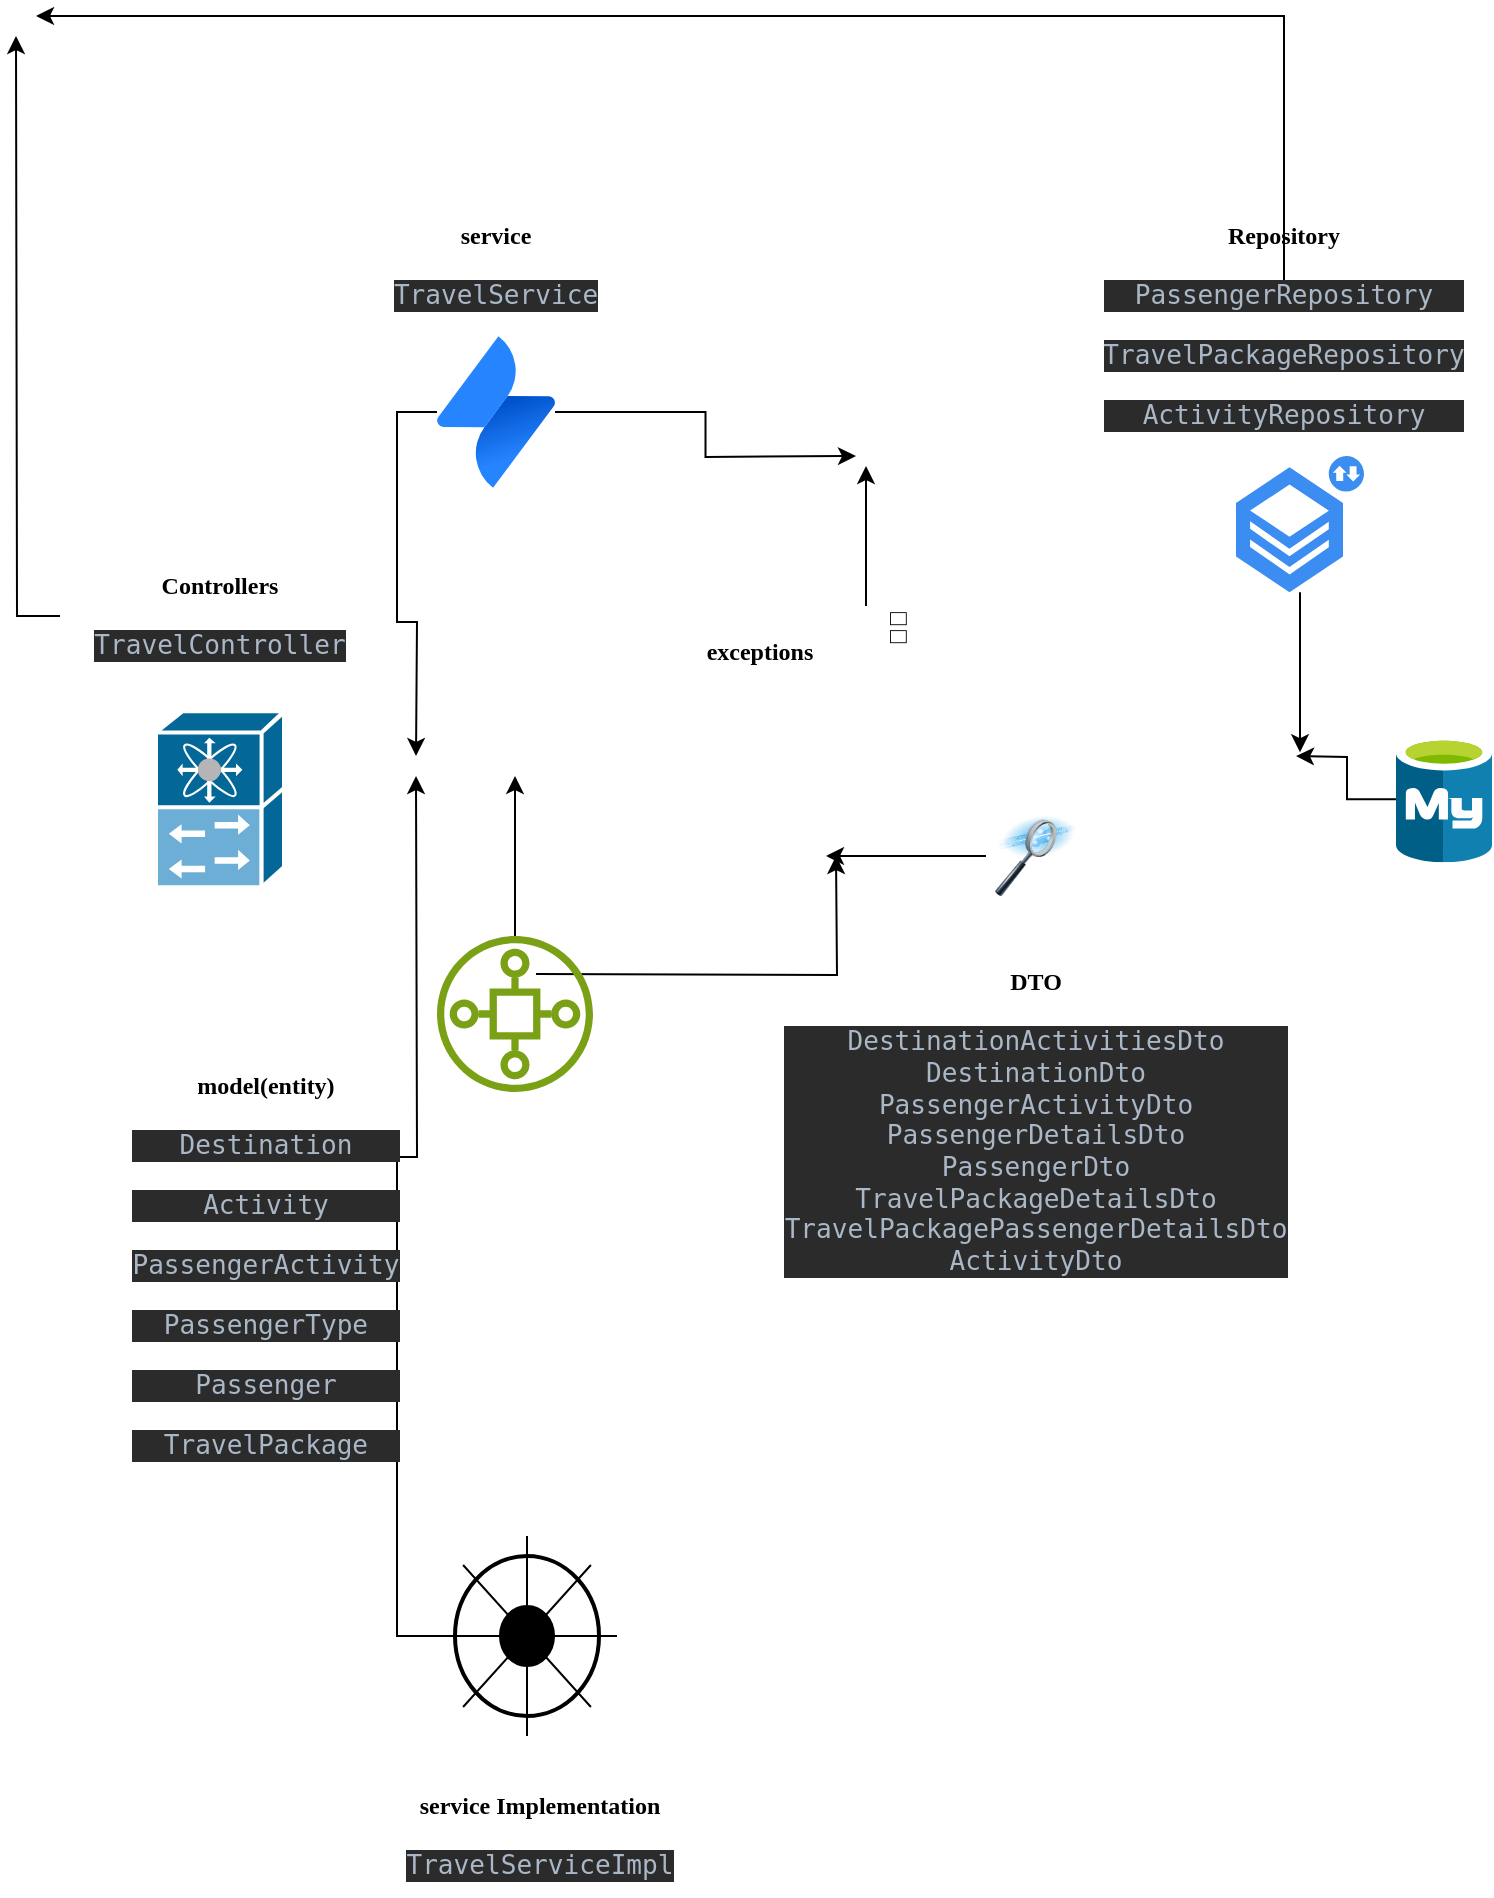 <mxfile version="22.1.21" type="device">
  <diagram name="Page-1" id="bvI4AH_eRf7j3HILgVuy">
    <mxGraphModel dx="1434" dy="1897" grid="1" gridSize="10" guides="1" tooltips="1" connect="1" arrows="1" fold="1" page="1" pageScale="1" pageWidth="850" pageHeight="1100" math="0" shadow="0">
      <root>
        <mxCell id="0" />
        <mxCell id="1" parent="0" />
        <mxCell id="CTtS5U_6qGwIuEoM6RsP-28" value="" style="edgeStyle=orthogonalEdgeStyle;rounded=0;orthogonalLoop=1;jettySize=auto;html=1;" edge="1" parent="1" source="CTtS5U_6qGwIuEoM6RsP-2">
          <mxGeometry relative="1" as="geometry">
            <mxPoint x="710" y="280" as="targetPoint" />
          </mxGeometry>
        </mxCell>
        <mxCell id="CTtS5U_6qGwIuEoM6RsP-2" value="" style="image;sketch=0;aspect=fixed;html=1;points=[];align=center;fontSize=12;image=img/lib/mscae/Azure_Database_for_MySQL_servers.svg;" vertex="1" parent="1">
          <mxGeometry x="760" y="270" width="48" height="63.16" as="geometry" />
        </mxCell>
        <mxCell id="CTtS5U_6qGwIuEoM6RsP-3" value="" style="shape=mxgraph.cisco.controllers_and_modules.10ge_fcoe;html=1;pointerEvents=1;dashed=0;fillColor=#036897;strokeColor=#ffffff;strokeWidth=2;verticalLabelPosition=bottom;verticalAlign=top;align=center;outlineConnect=0;" vertex="1" parent="1">
          <mxGeometry x="140" y="257.58" width="64" height="88" as="geometry" />
        </mxCell>
        <mxCell id="CTtS5U_6qGwIuEoM6RsP-39" value="" style="edgeStyle=orthogonalEdgeStyle;rounded=0;orthogonalLoop=1;jettySize=auto;html=1;" edge="1" parent="1" source="CTtS5U_6qGwIuEoM6RsP-9">
          <mxGeometry relative="1" as="geometry">
            <mxPoint x="70" y="-80" as="targetPoint" />
          </mxGeometry>
        </mxCell>
        <mxCell id="CTtS5U_6qGwIuEoM6RsP-9" value="&lt;b&gt;&lt;font face=&quot;Comic Sans MS&quot;&gt;Controllers&lt;br&gt;&lt;/font&gt;&lt;/b&gt;&lt;br&gt;&lt;div style=&quot;background-color: rgb(43, 43, 43); color: rgb(169, 183, 198); font-family: &amp;quot;JetBrains Mono&amp;quot;, monospace; font-size: 9.8pt;&quot;&gt;TravelController&lt;/div&gt;" style="text;strokeColor=none;align=center;fillColor=none;html=1;verticalAlign=middle;whiteSpace=wrap;rounded=0;" vertex="1" parent="1">
          <mxGeometry x="92" y="180" width="160" height="60" as="geometry" />
        </mxCell>
        <mxCell id="CTtS5U_6qGwIuEoM6RsP-35" value="" style="edgeStyle=orthogonalEdgeStyle;rounded=0;orthogonalLoop=1;jettySize=auto;html=1;" edge="1" parent="1" source="CTtS5U_6qGwIuEoM6RsP-10">
          <mxGeometry relative="1" as="geometry">
            <mxPoint x="270" y="280" as="targetPoint" />
          </mxGeometry>
        </mxCell>
        <mxCell id="CTtS5U_6qGwIuEoM6RsP-47" value="" style="edgeStyle=orthogonalEdgeStyle;rounded=0;orthogonalLoop=1;jettySize=auto;html=1;" edge="1" parent="1" source="CTtS5U_6qGwIuEoM6RsP-10">
          <mxGeometry relative="1" as="geometry">
            <mxPoint x="490" y="130" as="targetPoint" />
          </mxGeometry>
        </mxCell>
        <mxCell id="CTtS5U_6qGwIuEoM6RsP-10" value="" style="image;html=1;image=img/lib/atlassian/Jira_Service_Desk_Logo.svg;" vertex="1" parent="1">
          <mxGeometry x="280.5" y="70" width="59" height="76" as="geometry" />
        </mxCell>
        <mxCell id="CTtS5U_6qGwIuEoM6RsP-12" value="&lt;b&gt;&lt;font face=&quot;Comic Sans MS&quot;&gt;service&lt;br&gt;&lt;br&gt;&lt;/font&gt;&lt;/b&gt;&lt;div style=&quot;background-color: rgb(43, 43, 43); color: rgb(169, 183, 198); font-family: &amp;quot;JetBrains Mono&amp;quot;, monospace; font-size: 9.8pt;&quot;&gt;TravelService&lt;/div&gt;" style="text;strokeColor=none;align=center;fillColor=none;html=1;verticalAlign=middle;whiteSpace=wrap;rounded=0;" vertex="1" parent="1">
          <mxGeometry x="230" y="-10" width="160" height="90" as="geometry" />
        </mxCell>
        <mxCell id="CTtS5U_6qGwIuEoM6RsP-37" value="" style="edgeStyle=orthogonalEdgeStyle;rounded=0;orthogonalLoop=1;jettySize=auto;html=1;" edge="1" parent="1" source="CTtS5U_6qGwIuEoM6RsP-13">
          <mxGeometry relative="1" as="geometry">
            <mxPoint x="270" y="290" as="targetPoint" />
          </mxGeometry>
        </mxCell>
        <mxCell id="CTtS5U_6qGwIuEoM6RsP-13" value="" style="html=1;outlineConnect=0;whiteSpace=wrap;fillColor=#CCCCFF;shape=mxgraph.archimate3.driver;" vertex="1" parent="1">
          <mxGeometry x="280.5" y="670" width="90" height="100" as="geometry" />
        </mxCell>
        <mxCell id="CTtS5U_6qGwIuEoM6RsP-14" value="&lt;b&gt;&lt;font face=&quot;Comic Sans MS&quot;&gt;service Implementation&lt;br&gt;&lt;/font&gt;&lt;/b&gt;&lt;br&gt;&lt;div style=&quot;background-color: rgb(43, 43, 43); color: rgb(169, 183, 198); font-family: &amp;quot;JetBrains Mono&amp;quot;, monospace; font-size: 9.8pt;&quot;&gt;TravelServiceImpl&lt;/div&gt;" style="text;strokeColor=none;align=center;fillColor=none;html=1;verticalAlign=middle;whiteSpace=wrap;rounded=0;" vertex="1" parent="1">
          <mxGeometry x="252" y="790" width="160" height="60" as="geometry" />
        </mxCell>
        <mxCell id="CTtS5U_6qGwIuEoM6RsP-26" value="" style="edgeStyle=orthogonalEdgeStyle;rounded=0;orthogonalLoop=1;jettySize=auto;html=1;" edge="1" parent="1" source="CTtS5U_6qGwIuEoM6RsP-15">
          <mxGeometry relative="1" as="geometry">
            <mxPoint x="712" y="278.09" as="targetPoint" />
          </mxGeometry>
        </mxCell>
        <mxCell id="CTtS5U_6qGwIuEoM6RsP-15" value="" style="sketch=0;html=1;aspect=fixed;strokeColor=none;shadow=0;fillColor=#3B8DF1;verticalAlign=top;labelPosition=center;verticalLabelPosition=bottom;shape=mxgraph.gcp2.repository_2" vertex="1" parent="1">
          <mxGeometry x="680" y="130" width="64" height="68.09" as="geometry" />
        </mxCell>
        <mxCell id="CTtS5U_6qGwIuEoM6RsP-41" value="" style="edgeStyle=orthogonalEdgeStyle;rounded=0;orthogonalLoop=1;jettySize=auto;html=1;" edge="1" parent="1" source="CTtS5U_6qGwIuEoM6RsP-16">
          <mxGeometry relative="1" as="geometry">
            <mxPoint x="80" y="-90" as="targetPoint" />
            <Array as="points">
              <mxPoint x="704" y="-90" />
              <mxPoint x="91" y="-90" />
            </Array>
          </mxGeometry>
        </mxCell>
        <mxCell id="CTtS5U_6qGwIuEoM6RsP-16" value="&lt;b&gt;&lt;font face=&quot;Comic Sans MS&quot;&gt;Repository&lt;br&gt;&lt;br&gt;&lt;/font&gt;&lt;/b&gt;&lt;div style=&quot;background-color: rgb(43, 43, 43); color: rgb(169, 183, 198); font-family: &amp;quot;JetBrains Mono&amp;quot;, monospace; font-size: 9.8pt;&quot;&gt;PassengerRepository&lt;/div&gt;&lt;b&gt;&lt;font face=&quot;Comic Sans MS&quot;&gt;&lt;br&gt;&lt;/font&gt;&lt;/b&gt;&lt;div style=&quot;background-color: rgb(43, 43, 43); color: rgb(169, 183, 198); font-family: &amp;quot;JetBrains Mono&amp;quot;, monospace; font-size: 9.8pt;&quot;&gt;&lt;span style=&quot;font-size: 9.8pt;&quot;&gt;TravelPackageRepository&lt;/span&gt;&lt;br&gt;&lt;/div&gt;&lt;b&gt;&lt;font face=&quot;Comic Sans MS&quot;&gt;&lt;br&gt;&lt;/font&gt;&lt;/b&gt;&lt;div style=&quot;background-color: rgb(43, 43, 43); color: rgb(169, 183, 198); font-family: &amp;quot;JetBrains Mono&amp;quot;, monospace; font-size: 9.8pt;&quot;&gt;ActivityRepository&lt;/div&gt;" style="text;strokeColor=none;align=center;fillColor=none;html=1;verticalAlign=middle;whiteSpace=wrap;rounded=0;" vertex="1" parent="1">
          <mxGeometry x="674" y="50" width="60" height="30" as="geometry" />
        </mxCell>
        <mxCell id="CTtS5U_6qGwIuEoM6RsP-31" value="" style="edgeStyle=orthogonalEdgeStyle;rounded=0;orthogonalLoop=1;jettySize=auto;html=1;" edge="1" parent="1">
          <mxGeometry relative="1" as="geometry">
            <mxPoint x="330" y="389" as="sourcePoint" />
            <mxPoint x="480" y="330" as="targetPoint" />
          </mxGeometry>
        </mxCell>
        <mxCell id="CTtS5U_6qGwIuEoM6RsP-43" value="" style="edgeStyle=orthogonalEdgeStyle;rounded=0;orthogonalLoop=1;jettySize=auto;html=1;" edge="1" parent="1" source="CTtS5U_6qGwIuEoM6RsP-17">
          <mxGeometry relative="1" as="geometry">
            <mxPoint x="319.5" y="290" as="targetPoint" />
          </mxGeometry>
        </mxCell>
        <mxCell id="CTtS5U_6qGwIuEoM6RsP-17" value="" style="sketch=0;outlineConnect=0;fontColor=#232F3E;gradientColor=none;fillColor=#7AA116;strokeColor=none;dashed=0;verticalLabelPosition=bottom;verticalAlign=top;align=center;html=1;fontSize=12;fontStyle=0;aspect=fixed;pointerEvents=1;shape=mxgraph.aws4.iot_sitewise_asset_model;" vertex="1" parent="1">
          <mxGeometry x="280.5" y="370" width="78" height="78" as="geometry" />
        </mxCell>
        <mxCell id="CTtS5U_6qGwIuEoM6RsP-19" value="&lt;b&gt;&lt;font face=&quot;Comic Sans MS&quot;&gt;model(entity)&lt;br&gt;&lt;br&gt;&lt;/font&gt;&lt;/b&gt;&lt;div style=&quot;background-color: rgb(43, 43, 43); color: rgb(169, 183, 198); font-family: &amp;quot;JetBrains Mono&amp;quot;, monospace; font-size: 9.8pt;&quot;&gt;Destination&lt;/div&gt;&lt;b&gt;&lt;font face=&quot;Comic Sans MS&quot;&gt;&lt;br&gt;&lt;/font&gt;&lt;/b&gt;&lt;div style=&quot;background-color: rgb(43, 43, 43); color: rgb(169, 183, 198); font-family: &amp;quot;JetBrains Mono&amp;quot;, monospace; font-size: 9.8pt;&quot;&gt;Activity&lt;/div&gt;&lt;b&gt;&lt;font face=&quot;Comic Sans MS&quot;&gt;&lt;br&gt;&lt;/font&gt;&lt;/b&gt;&lt;div style=&quot;background-color: rgb(43, 43, 43); color: rgb(169, 183, 198); font-family: &amp;quot;JetBrains Mono&amp;quot;, monospace; font-size: 9.8pt;&quot;&gt;PassengerActivity&lt;/div&gt;&lt;b&gt;&lt;font face=&quot;Comic Sans MS&quot;&gt;&lt;br&gt;&lt;/font&gt;&lt;/b&gt;&lt;div style=&quot;background-color: rgb(43, 43, 43); color: rgb(169, 183, 198); font-family: &amp;quot;JetBrains Mono&amp;quot;, monospace; font-size: 9.8pt;&quot;&gt;PassengerType&lt;/div&gt;&lt;b&gt;&lt;font face=&quot;Comic Sans MS&quot;&gt;&lt;br&gt;&lt;/font&gt;&lt;/b&gt;&lt;div style=&quot;background-color: rgb(43, 43, 43); color: rgb(169, 183, 198); font-family: &amp;quot;JetBrains Mono&amp;quot;, monospace; font-size: 9.8pt;&quot;&gt;Passenger&lt;/div&gt;&lt;b&gt;&lt;font face=&quot;Comic Sans MS&quot;&gt;&lt;br&gt;&lt;/font&gt;&lt;/b&gt;&lt;div style=&quot;background-color: rgb(43, 43, 43); color: rgb(169, 183, 198); font-family: &amp;quot;JetBrains Mono&amp;quot;, monospace; font-size: 9.8pt;&quot;&gt;TravelPackage&lt;/div&gt;" style="text;strokeColor=none;align=center;fillColor=none;html=1;verticalAlign=middle;whiteSpace=wrap;rounded=0;" vertex="1" parent="1">
          <mxGeometry x="80" y="520" width="230" height="30" as="geometry" />
        </mxCell>
        <mxCell id="CTtS5U_6qGwIuEoM6RsP-33" value="" style="edgeStyle=orthogonalEdgeStyle;rounded=0;orthogonalLoop=1;jettySize=auto;html=1;" edge="1" parent="1" source="CTtS5U_6qGwIuEoM6RsP-20">
          <mxGeometry relative="1" as="geometry">
            <mxPoint x="475" y="330" as="targetPoint" />
          </mxGeometry>
        </mxCell>
        <mxCell id="CTtS5U_6qGwIuEoM6RsP-20" value="" style="image;html=1;image=img/lib/clip_art/computers/Data_Filtering_128x128.png" vertex="1" parent="1">
          <mxGeometry x="555" y="310" width="50" height="40" as="geometry" />
        </mxCell>
        <mxCell id="CTtS5U_6qGwIuEoM6RsP-21" value="&lt;b&gt;&lt;font face=&quot;Comic Sans MS&quot;&gt;DTO&lt;br&gt;&lt;br&gt;&lt;/font&gt;&lt;/b&gt;&lt;div style=&quot;background-color: rgb(43, 43, 43); color: rgb(169, 183, 198); font-family: &amp;quot;JetBrains Mono&amp;quot;, monospace; font-size: 9.8pt;&quot;&gt;DestinationActivitiesDto&lt;/div&gt;&lt;div style=&quot;background-color: rgb(43, 43, 43); color: rgb(169, 183, 198); font-family: &amp;quot;JetBrains Mono&amp;quot;, monospace; font-size: 9.8pt;&quot;&gt;DestinationDto&lt;/div&gt;&lt;div style=&quot;background-color: rgb(43, 43, 43); color: rgb(169, 183, 198); font-family: &amp;quot;JetBrains Mono&amp;quot;, monospace; font-size: 9.8pt;&quot;&gt;PassengerActivityDto&lt;/div&gt;&lt;div style=&quot;background-color: rgb(43, 43, 43); color: rgb(169, 183, 198); font-family: &amp;quot;JetBrains Mono&amp;quot;, monospace; font-size: 9.8pt;&quot;&gt;PassengerDetailsDto&lt;/div&gt;&lt;div style=&quot;background-color: rgb(43, 43, 43); color: rgb(169, 183, 198); font-family: &amp;quot;JetBrains Mono&amp;quot;, monospace; font-size: 9.8pt;&quot;&gt;PassengerDto&lt;/div&gt;&lt;div style=&quot;background-color: rgb(43, 43, 43); color: rgb(169, 183, 198); font-family: &amp;quot;JetBrains Mono&amp;quot;, monospace; font-size: 9.8pt;&quot;&gt;TravelPackageDetailsDto&lt;/div&gt;&lt;div style=&quot;background-color: rgb(43, 43, 43); color: rgb(169, 183, 198); font-family: &amp;quot;JetBrains Mono&amp;quot;, monospace; font-size: 9.8pt;&quot;&gt;TravelPackagePassengerDetailsDto&lt;/div&gt;&lt;div style=&quot;background-color: rgb(43, 43, 43); color: rgb(169, 183, 198); font-family: &amp;quot;JetBrains Mono&amp;quot;, monospace; font-size: 9.8pt;&quot;&gt;ActivityDto&lt;/div&gt;" style="text;strokeColor=none;align=center;fillColor=none;html=1;verticalAlign=middle;whiteSpace=wrap;rounded=0;" vertex="1" parent="1">
          <mxGeometry x="550" y="448" width="60" height="30" as="geometry" />
        </mxCell>
        <mxCell id="CTtS5U_6qGwIuEoM6RsP-45" value="" style="edgeStyle=orthogonalEdgeStyle;rounded=0;orthogonalLoop=1;jettySize=auto;html=1;" edge="1" parent="1" source="CTtS5U_6qGwIuEoM6RsP-23">
          <mxGeometry relative="1" as="geometry">
            <mxPoint x="495" y="135" as="targetPoint" />
          </mxGeometry>
        </mxCell>
        <mxCell id="CTtS5U_6qGwIuEoM6RsP-23" value="🚫❌" style="text;whiteSpace=wrap;rotation=90;" vertex="1" parent="1">
          <mxGeometry x="460" y="210" width="70" height="60" as="geometry" />
        </mxCell>
        <mxCell id="CTtS5U_6qGwIuEoM6RsP-24" value="&lt;b&gt;&lt;font face=&quot;Comic Sans MS&quot;&gt;exceptions&lt;br&gt;&lt;br&gt;&lt;/font&gt;&lt;/b&gt;" style="text;strokeColor=none;align=center;fillColor=none;html=1;verticalAlign=middle;whiteSpace=wrap;rounded=0;" vertex="1" parent="1">
          <mxGeometry x="412" y="220" width="60" height="30" as="geometry" />
        </mxCell>
      </root>
    </mxGraphModel>
  </diagram>
</mxfile>
